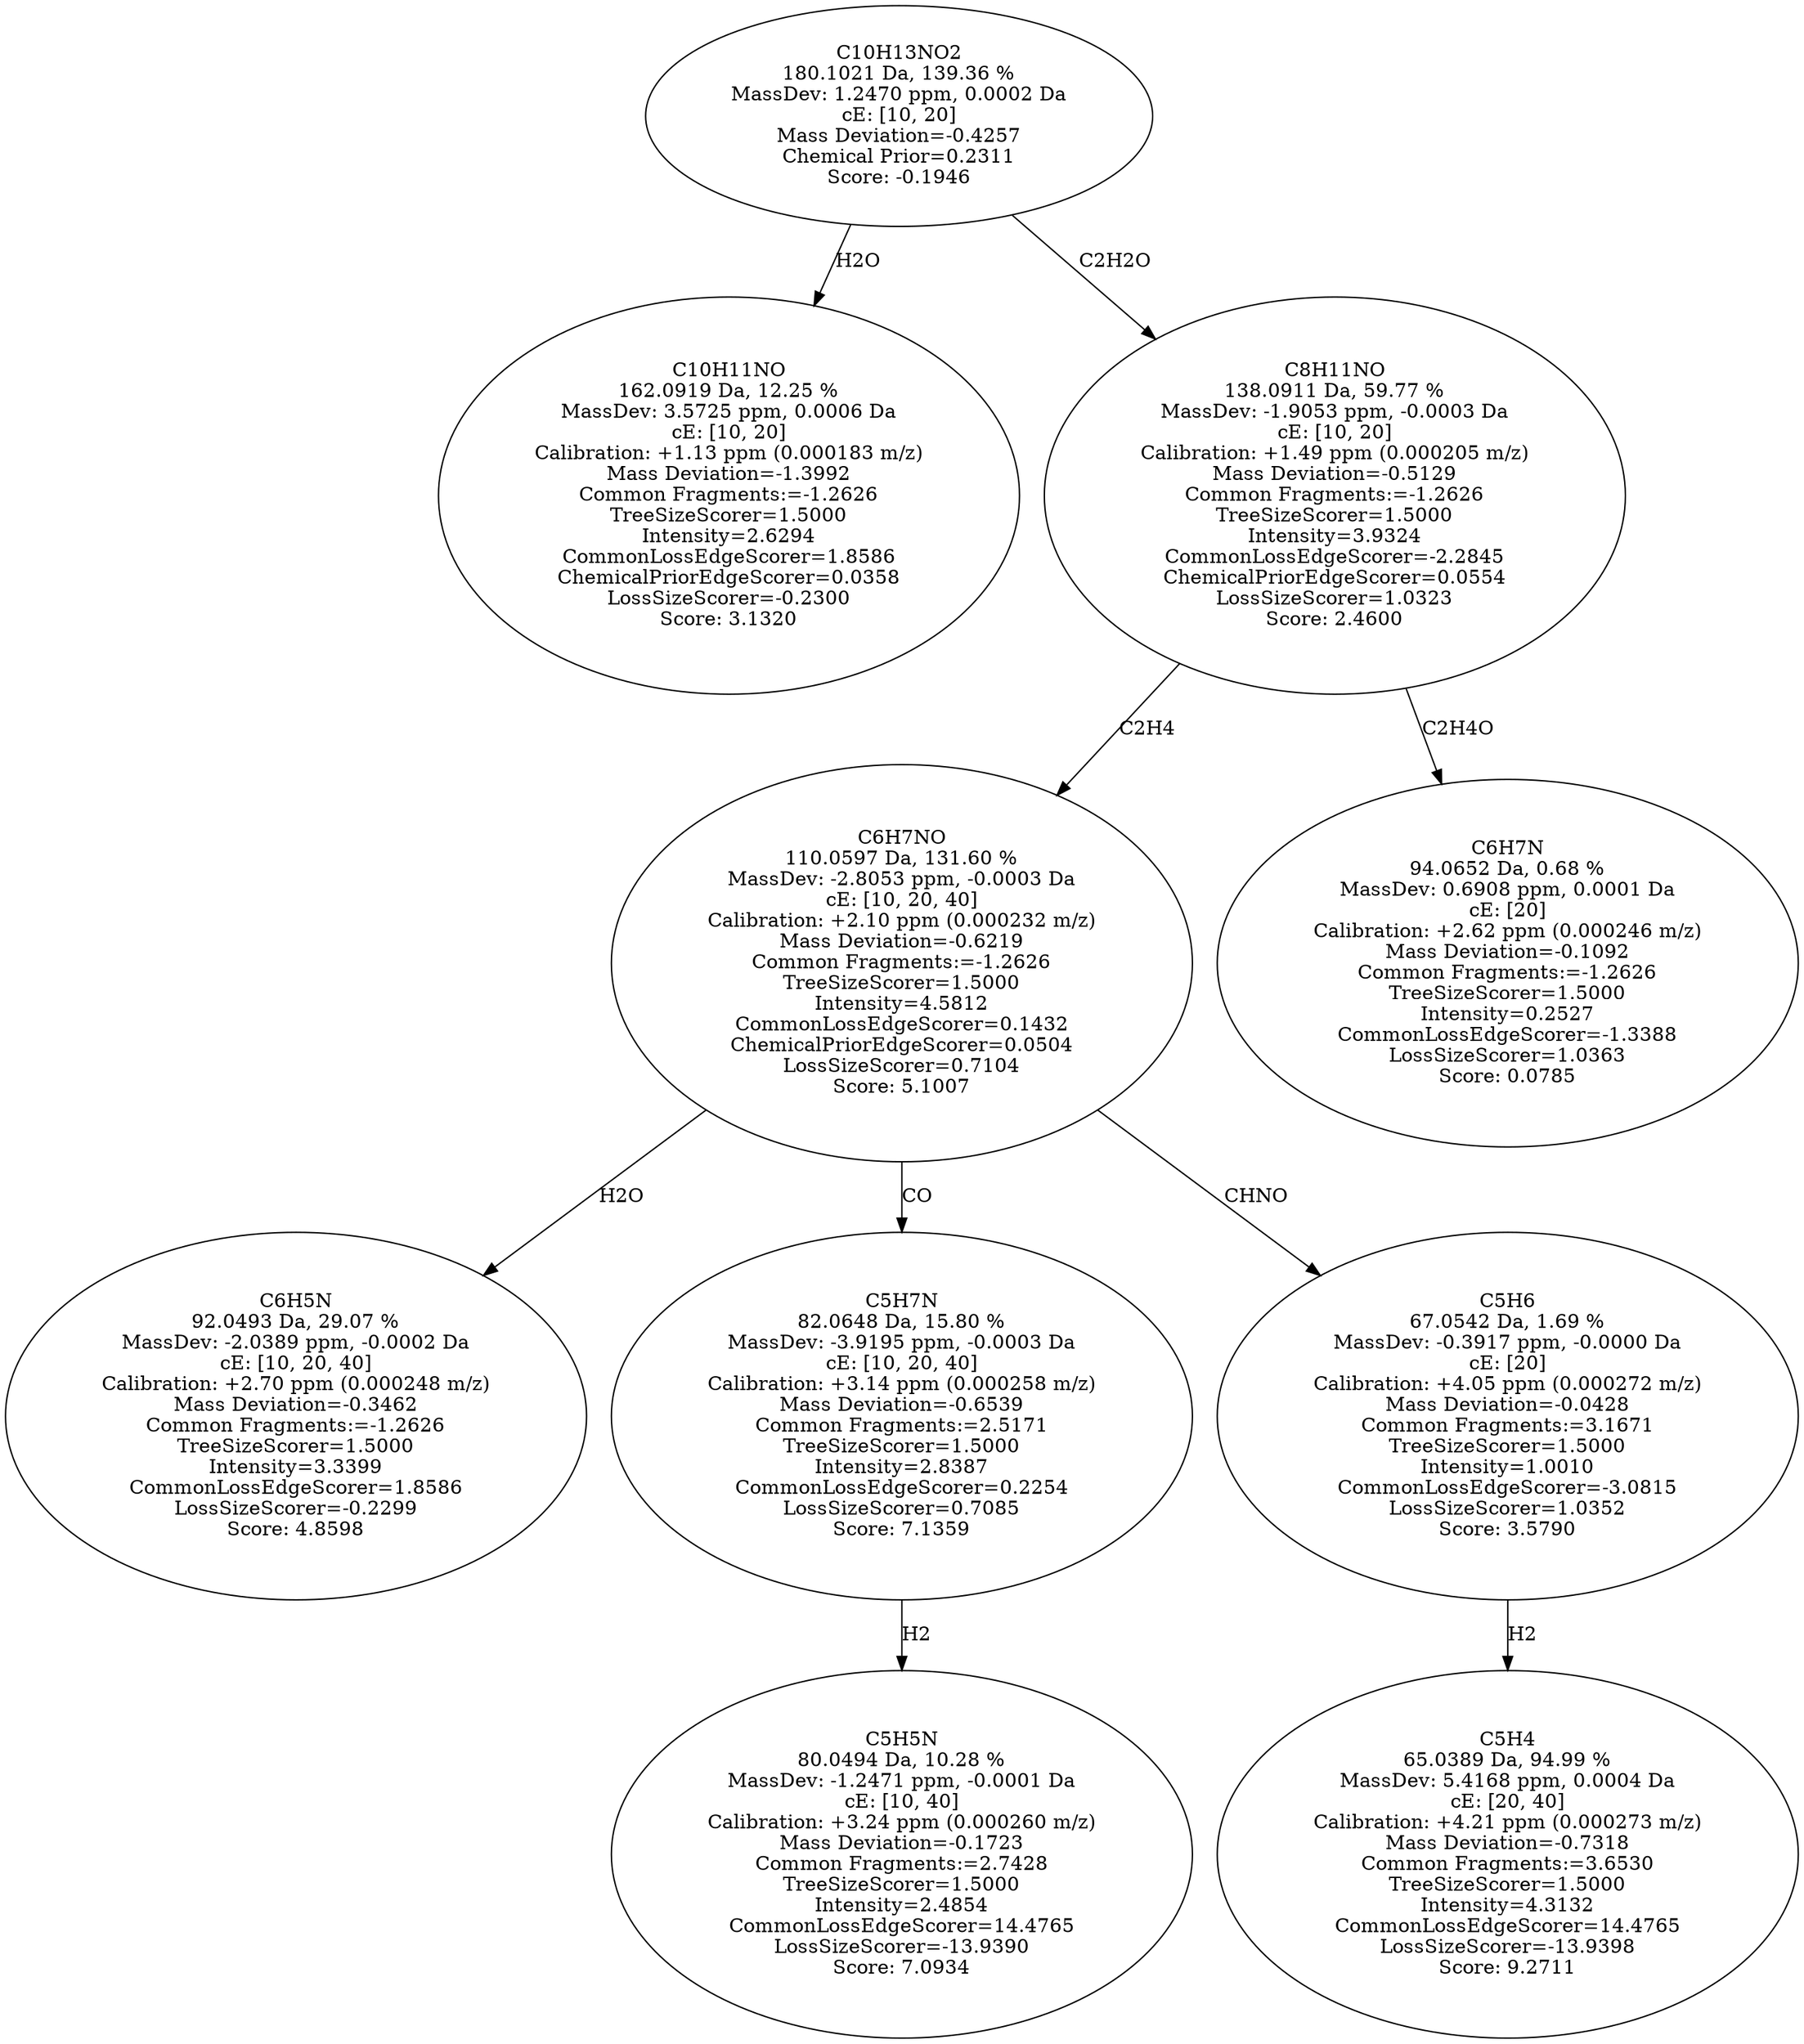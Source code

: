strict digraph {
v1 [label="C10H11NO\n162.0919 Da, 12.25 %\nMassDev: 3.5725 ppm, 0.0006 Da\ncE: [10, 20]\nCalibration: +1.13 ppm (0.000183 m/z)\nMass Deviation=-1.3992\nCommon Fragments:=-1.2626\nTreeSizeScorer=1.5000\nIntensity=2.6294\nCommonLossEdgeScorer=1.8586\nChemicalPriorEdgeScorer=0.0358\nLossSizeScorer=-0.2300\nScore: 3.1320"];
v2 [label="C6H5N\n92.0493 Da, 29.07 %\nMassDev: -2.0389 ppm, -0.0002 Da\ncE: [10, 20, 40]\nCalibration: +2.70 ppm (0.000248 m/z)\nMass Deviation=-0.3462\nCommon Fragments:=-1.2626\nTreeSizeScorer=1.5000\nIntensity=3.3399\nCommonLossEdgeScorer=1.8586\nLossSizeScorer=-0.2299\nScore: 4.8598"];
v3 [label="C5H5N\n80.0494 Da, 10.28 %\nMassDev: -1.2471 ppm, -0.0001 Da\ncE: [10, 40]\nCalibration: +3.24 ppm (0.000260 m/z)\nMass Deviation=-0.1723\nCommon Fragments:=2.7428\nTreeSizeScorer=1.5000\nIntensity=2.4854\nCommonLossEdgeScorer=14.4765\nLossSizeScorer=-13.9390\nScore: 7.0934"];
v4 [label="C5H7N\n82.0648 Da, 15.80 %\nMassDev: -3.9195 ppm, -0.0003 Da\ncE: [10, 20, 40]\nCalibration: +3.14 ppm (0.000258 m/z)\nMass Deviation=-0.6539\nCommon Fragments:=2.5171\nTreeSizeScorer=1.5000\nIntensity=2.8387\nCommonLossEdgeScorer=0.2254\nLossSizeScorer=0.7085\nScore: 7.1359"];
v5 [label="C5H4\n65.0389 Da, 94.99 %\nMassDev: 5.4168 ppm, 0.0004 Da\ncE: [20, 40]\nCalibration: +4.21 ppm (0.000273 m/z)\nMass Deviation=-0.7318\nCommon Fragments:=3.6530\nTreeSizeScorer=1.5000\nIntensity=4.3132\nCommonLossEdgeScorer=14.4765\nLossSizeScorer=-13.9398\nScore: 9.2711"];
v6 [label="C5H6\n67.0542 Da, 1.69 %\nMassDev: -0.3917 ppm, -0.0000 Da\ncE: [20]\nCalibration: +4.05 ppm (0.000272 m/z)\nMass Deviation=-0.0428\nCommon Fragments:=3.1671\nTreeSizeScorer=1.5000\nIntensity=1.0010\nCommonLossEdgeScorer=-3.0815\nLossSizeScorer=1.0352\nScore: 3.5790"];
v7 [label="C6H7NO\n110.0597 Da, 131.60 %\nMassDev: -2.8053 ppm, -0.0003 Da\ncE: [10, 20, 40]\nCalibration: +2.10 ppm (0.000232 m/z)\nMass Deviation=-0.6219\nCommon Fragments:=-1.2626\nTreeSizeScorer=1.5000\nIntensity=4.5812\nCommonLossEdgeScorer=0.1432\nChemicalPriorEdgeScorer=0.0504\nLossSizeScorer=0.7104\nScore: 5.1007"];
v8 [label="C6H7N\n94.0652 Da, 0.68 %\nMassDev: 0.6908 ppm, 0.0001 Da\ncE: [20]\nCalibration: +2.62 ppm (0.000246 m/z)\nMass Deviation=-0.1092\nCommon Fragments:=-1.2626\nTreeSizeScorer=1.5000\nIntensity=0.2527\nCommonLossEdgeScorer=-1.3388\nLossSizeScorer=1.0363\nScore: 0.0785"];
v9 [label="C8H11NO\n138.0911 Da, 59.77 %\nMassDev: -1.9053 ppm, -0.0003 Da\ncE: [10, 20]\nCalibration: +1.49 ppm (0.000205 m/z)\nMass Deviation=-0.5129\nCommon Fragments:=-1.2626\nTreeSizeScorer=1.5000\nIntensity=3.9324\nCommonLossEdgeScorer=-2.2845\nChemicalPriorEdgeScorer=0.0554\nLossSizeScorer=1.0323\nScore: 2.4600"];
v10 [label="C10H13NO2\n180.1021 Da, 139.36 %\nMassDev: 1.2470 ppm, 0.0002 Da\ncE: [10, 20]\nMass Deviation=-0.4257\nChemical Prior=0.2311\nScore: -0.1946"];
v10 -> v1 [label="H2O"];
v7 -> v2 [label="H2O"];
v4 -> v3 [label="H2"];
v7 -> v4 [label="CO"];
v6 -> v5 [label="H2"];
v7 -> v6 [label="CHNO"];
v9 -> v7 [label="C2H4"];
v9 -> v8 [label="C2H4O"];
v10 -> v9 [label="C2H2O"];
}